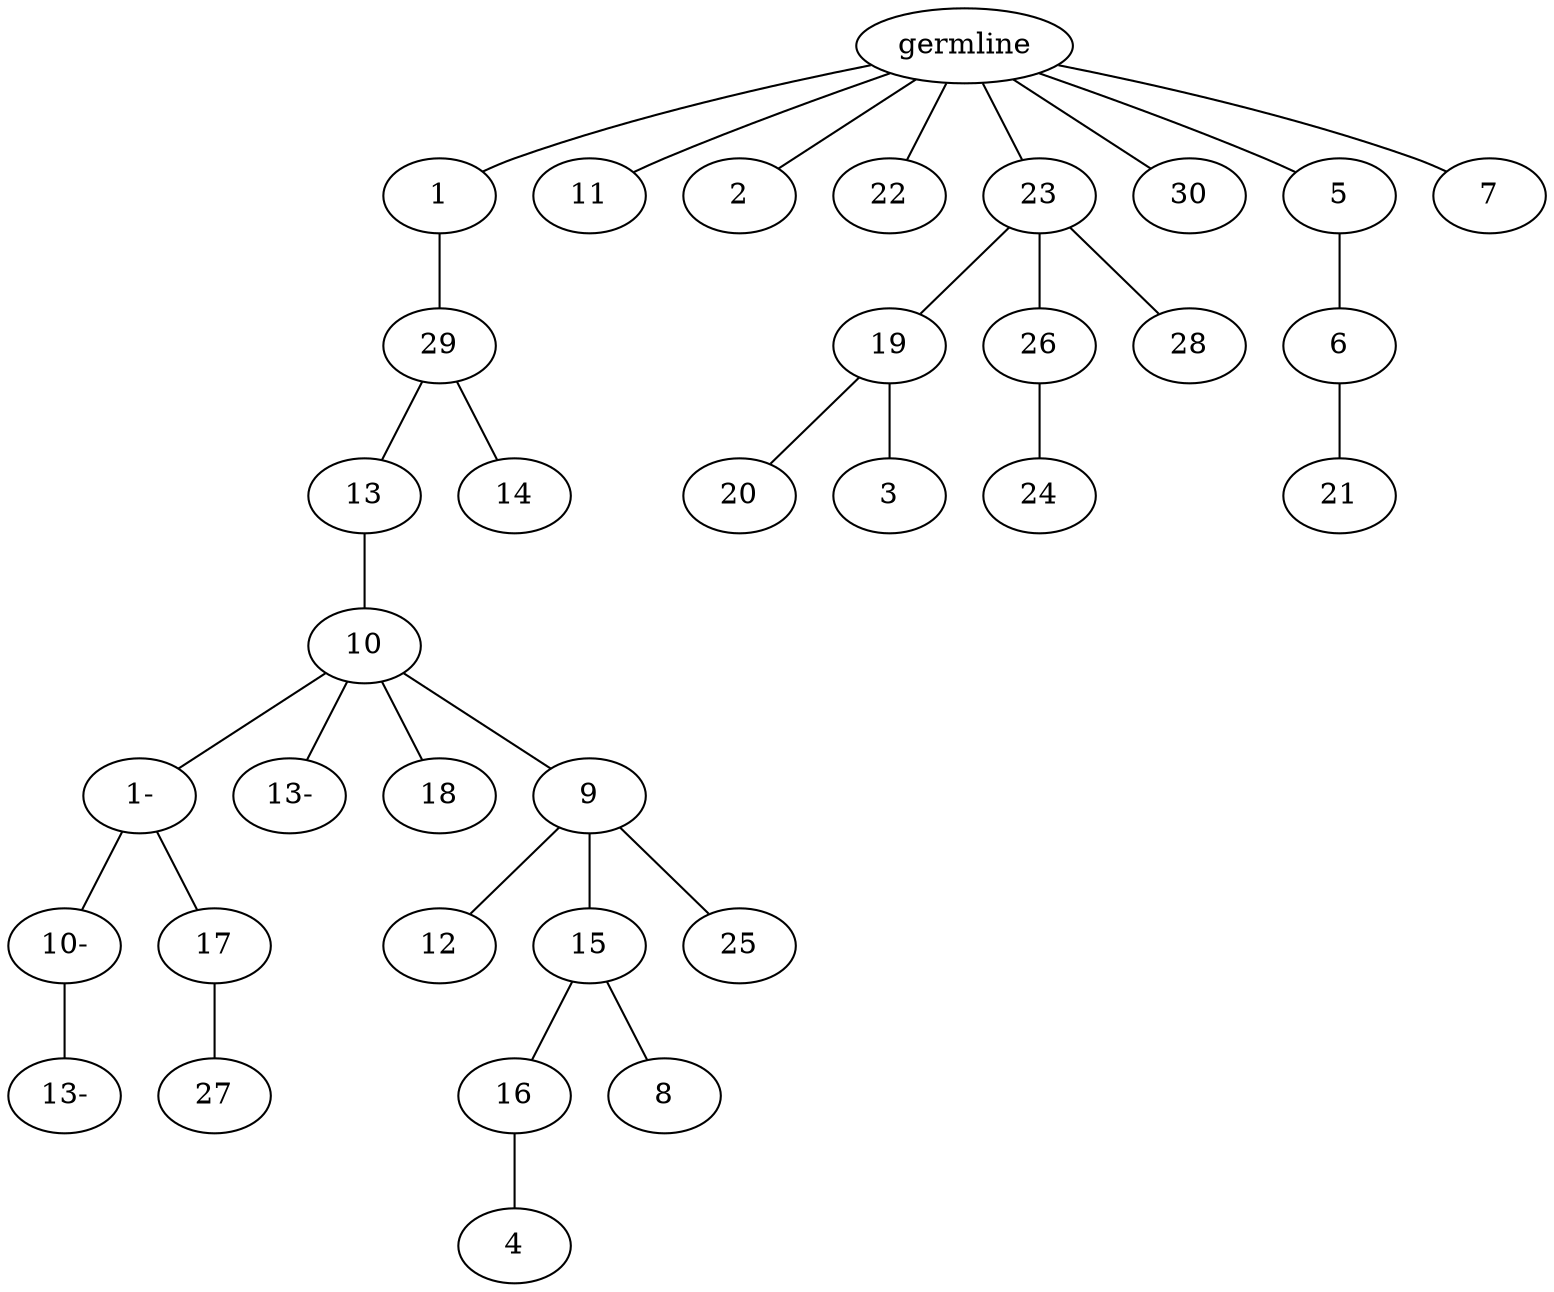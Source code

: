 graph tree {
    "139991030634816" [label="germline"];
    "139991033413152" [label="1"];
    "139991033409936" [label="29"];
    "139991037538512" [label="13"];
    "139991043386096" [label="10"];
    "139991043384128" [label="1-"];
    "139991033328112" [label="10-"];
    "139991033328016" [label="13-"];
    "139991033328256" [label="17"];
    "139991040626752" [label="27"];
    "139991033328064" [label="13-"];
    "139991033328736" [label="18"];
    "139991033329072" [label="9"];
    "139991047946096" [label="12"];
    "139991047946144" [label="15"];
    "139991047945376" [label="16"];
    "139991041158592" [label="4"];
    "139991040966720" [label="8"];
    "139991047945904" [label="25"];
    "139991037539904" [label="14"];
    "139991033413248" [label="11"];
    "139991033412624" [label="2"];
    "139991037538992" [label="22"];
    "139991043383504" [label="23"];
    "139991041158016" [label="19"];
    "139991041158304" [label="20"];
    "139991041159120" [label="3"];
    "139991041157392" [label="26"];
    "139991041157584" [label="24"];
    "139991041159024" [label="28"];
    "139991041158640" [label="30"];
    "139991041158448" [label="5"];
    "139991041157872" [label="6"];
    "139991041157488" [label="21"];
    "139991041158688" [label="7"];
    "139991030634816" -- "139991033413152";
    "139991030634816" -- "139991033413248";
    "139991030634816" -- "139991033412624";
    "139991030634816" -- "139991037538992";
    "139991030634816" -- "139991043383504";
    "139991030634816" -- "139991041158640";
    "139991030634816" -- "139991041158448";
    "139991030634816" -- "139991041158688";
    "139991033413152" -- "139991033409936";
    "139991033409936" -- "139991037538512";
    "139991033409936" -- "139991037539904";
    "139991037538512" -- "139991043386096";
    "139991043386096" -- "139991043384128";
    "139991043386096" -- "139991033328064";
    "139991043386096" -- "139991033328736";
    "139991043386096" -- "139991033329072";
    "139991043384128" -- "139991033328112";
    "139991043384128" -- "139991033328256";
    "139991033328112" -- "139991033328016";
    "139991033328256" -- "139991040626752";
    "139991033329072" -- "139991047946096";
    "139991033329072" -- "139991047946144";
    "139991033329072" -- "139991047945904";
    "139991047946144" -- "139991047945376";
    "139991047946144" -- "139991040966720";
    "139991047945376" -- "139991041158592";
    "139991043383504" -- "139991041158016";
    "139991043383504" -- "139991041157392";
    "139991043383504" -- "139991041159024";
    "139991041158016" -- "139991041158304";
    "139991041158016" -- "139991041159120";
    "139991041157392" -- "139991041157584";
    "139991041158448" -- "139991041157872";
    "139991041157872" -- "139991041157488";
}
